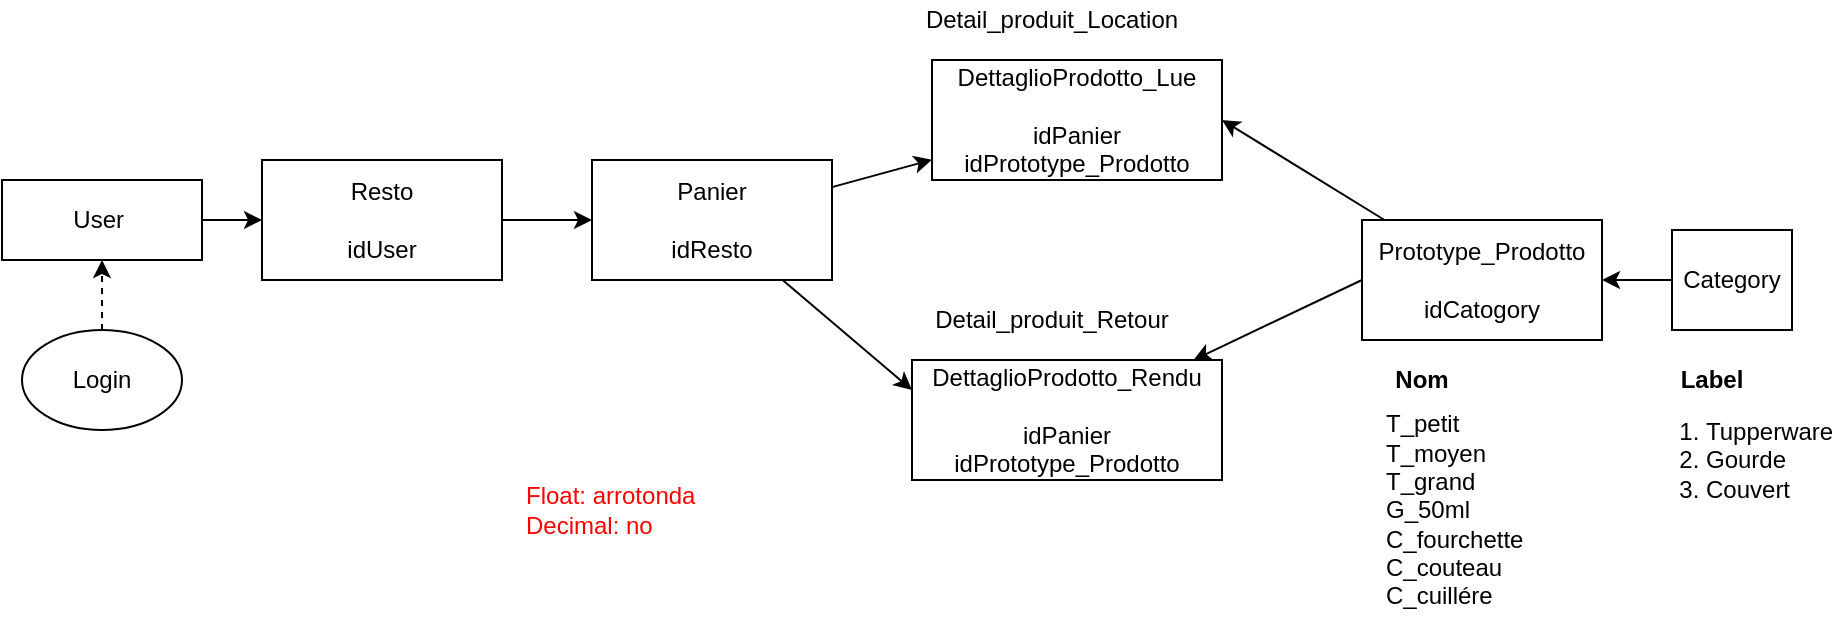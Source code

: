 <mxfile version="12.2.4" pages="1"><diagram id="HEhJhQyb6B00EMLibhI1" name="Page-1"><mxGraphModel dx="1122" dy="765" grid="1" gridSize="10" guides="1" tooltips="1" connect="1" arrows="1" fold="1" page="1" pageScale="1" pageWidth="850" pageHeight="1100" math="0" shadow="0"><root><mxCell id="0"/><mxCell id="1" parent="0"/><mxCell id="5" value="" style="rounded=0;orthogonalLoop=1;jettySize=auto;html=1;" parent="1" source="2" target="4" edge="1"><mxGeometry relative="1" as="geometry"/></mxCell><mxCell id="2" value="User&amp;nbsp;" style="rounded=0;whiteSpace=wrap;html=1;" parent="1" vertex="1"><mxGeometry x="10" y="100" width="100" height="40" as="geometry"/></mxCell><mxCell id="7" value="" style="edgeStyle=orthogonalEdgeStyle;rounded=0;orthogonalLoop=1;jettySize=auto;html=1;" parent="1" source="4" target="6" edge="1"><mxGeometry relative="1" as="geometry"/></mxCell><mxCell id="4" value="Resto&lt;br&gt;&lt;br&gt;idUser" style="rounded=0;whiteSpace=wrap;html=1;" parent="1" vertex="1"><mxGeometry x="140" y="90" width="120" height="60" as="geometry"/></mxCell><mxCell id="10" value="" style="rounded=0;orthogonalLoop=1;jettySize=auto;html=1;" parent="1" source="6" target="9" edge="1"><mxGeometry relative="1" as="geometry"/></mxCell><mxCell id="33" value="" style="edgeStyle=none;rounded=0;orthogonalLoop=1;jettySize=auto;html=1;entryX=0;entryY=0.25;entryDx=0;entryDy=0;" parent="1" source="6" target="29" edge="1"><mxGeometry relative="1" as="geometry"><mxPoint x="494.167" y="270" as="targetPoint"/></mxGeometry></mxCell><mxCell id="6" value="Panier&lt;br&gt;&lt;br&gt;idResto" style="rounded=0;whiteSpace=wrap;html=1;" parent="1" vertex="1"><mxGeometry x="305" y="90" width="120" height="60" as="geometry"/></mxCell><mxCell id="9" value="DettaglioProdotto_Lue&lt;br&gt;&lt;br&gt;idPanier&lt;br&gt;idPrototype_Prodotto" style="rounded=0;whiteSpace=wrap;html=1;" parent="1" vertex="1"><mxGeometry x="475" y="40" width="145" height="60" as="geometry"/></mxCell><mxCell id="31" style="edgeStyle=none;rounded=0;orthogonalLoop=1;jettySize=auto;html=1;exitX=0;exitY=0.5;exitDx=0;exitDy=0;" parent="1" source="19" target="29" edge="1"><mxGeometry relative="1" as="geometry"/></mxCell><mxCell id="29" value="DettaglioProdotto_Rendu&lt;br&gt;&lt;br&gt;idPanier&lt;br&gt;idPrototype_Prodotto" style="rounded=0;whiteSpace=wrap;html=1;" parent="1" vertex="1"><mxGeometry x="465" y="190" width="155" height="60" as="geometry"/></mxCell><mxCell id="20" value="" style="edgeStyle=none;rounded=0;orthogonalLoop=1;jettySize=auto;html=1;entryX=1;entryY=0.5;entryDx=0;entryDy=0;" parent="1" source="19" target="9" edge="1"><mxGeometry relative="1" as="geometry"><mxPoint x="769.091" y="70" as="targetPoint"/></mxGeometry></mxCell><mxCell id="22" value="" style="edgeStyle=none;rounded=0;orthogonalLoop=1;jettySize=auto;html=1;" parent="1" source="21" target="19" edge="1"><mxGeometry relative="1" as="geometry"/></mxCell><mxCell id="19" value="Prototype_Prodotto&lt;br&gt;&lt;br&gt;idCatogory" style="rounded=0;whiteSpace=wrap;html=1;" parent="1" vertex="1"><mxGeometry x="690" y="120" width="120" height="60" as="geometry"/></mxCell><mxCell id="21" value="Category" style="rounded=0;whiteSpace=wrap;html=1;" parent="1" vertex="1"><mxGeometry x="845" y="125" width="60" height="50" as="geometry"/></mxCell><mxCell id="13" value="" style="rounded=0;orthogonalLoop=1;jettySize=auto;html=1;dashed=1;" parent="1" source="3" target="2" edge="1"><mxGeometry relative="1" as="geometry"/></mxCell><mxCell id="3" value="Login" style="ellipse;whiteSpace=wrap;html=1;" parent="1" vertex="1"><mxGeometry x="20" y="175" width="80" height="50" as="geometry"/></mxCell><mxCell id="12" value="&lt;span style=&quot;white-space: nowrap&quot;&gt;Detail_produit_Location&lt;/span&gt;" style="text;html=1;strokeColor=none;fillColor=none;align=center;verticalAlign=middle;whiteSpace=wrap;rounded=0;" parent="1" vertex="1"><mxGeometry x="515" y="10" width="40" height="20" as="geometry"/></mxCell><mxCell id="24" value="&lt;div&gt;&lt;/div&gt;&lt;ol&gt;&lt;li&gt;Tupperware&lt;/li&gt;&lt;li&gt;Gourde&lt;/li&gt;&lt;li&gt;Couvert&lt;/li&gt;&lt;/ol&gt;" style="text;html=1;strokeColor=none;fillColor=none;align=left;verticalAlign=middle;whiteSpace=wrap;rounded=0;" parent="1" vertex="1"><mxGeometry x="820" y="210" width="90" height="60" as="geometry"/></mxCell><mxCell id="25" value="&lt;b&gt;Label&lt;/b&gt;" style="text;html=1;strokeColor=none;fillColor=none;align=center;verticalAlign=middle;whiteSpace=wrap;rounded=0;" parent="1" vertex="1"><mxGeometry x="845" y="190" width="40" height="20" as="geometry"/></mxCell><mxCell id="26" value="&lt;b&gt;Nom&lt;/b&gt;" style="text;html=1;strokeColor=none;fillColor=none;align=center;verticalAlign=middle;whiteSpace=wrap;rounded=0;" parent="1" vertex="1"><mxGeometry x="700" y="190" width="40" height="20" as="geometry"/></mxCell><mxCell id="28" value="T_petit&lt;br&gt;T_moyen&lt;br&gt;T_grand&lt;br&gt;G_50ml&lt;br&gt;C_fourchette&lt;br&gt;C_couteau&lt;br&gt;C_cuillére" style="text;html=1;strokeColor=none;fillColor=none;align=left;verticalAlign=middle;whiteSpace=wrap;rounded=0;" parent="1" vertex="1"><mxGeometry x="700" y="210" width="80" height="110" as="geometry"/></mxCell><mxCell id="34" value="&lt;span style=&quot;white-space: nowrap&quot;&gt;Detail_produit_Retour&lt;/span&gt;" style="text;html=1;strokeColor=none;fillColor=none;align=center;verticalAlign=middle;whiteSpace=wrap;rounded=0;" parent="1" vertex="1"><mxGeometry x="515" y="160" width="40" height="20" as="geometry"/></mxCell><mxCell id="35" value="&lt;font color=&quot;#ff0000&quot;&gt;Float: arrotonda&lt;br&gt;Decimal: no&lt;/font&gt;" style="text;html=1;strokeColor=none;fillColor=none;align=left;verticalAlign=middle;whiteSpace=wrap;rounded=0;" parent="1" vertex="1"><mxGeometry x="270" y="240" width="170" height="50" as="geometry"/></mxCell></root></mxGraphModel></diagram></mxfile>